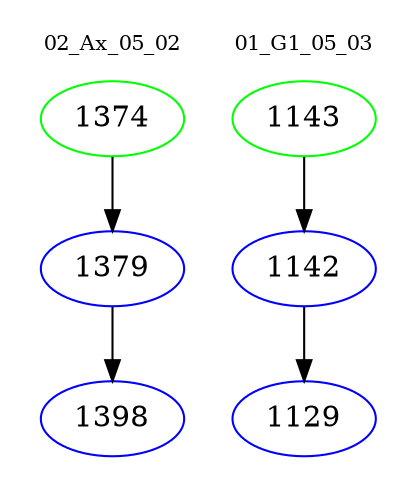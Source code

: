 digraph{
subgraph cluster_0 {
color = white
label = "02_Ax_05_02";
fontsize=10;
T0_1374 [label="1374", color="green"]
T0_1374 -> T0_1379 [color="black"]
T0_1379 [label="1379", color="blue"]
T0_1379 -> T0_1398 [color="black"]
T0_1398 [label="1398", color="blue"]
}
subgraph cluster_1 {
color = white
label = "01_G1_05_03";
fontsize=10;
T1_1143 [label="1143", color="green"]
T1_1143 -> T1_1142 [color="black"]
T1_1142 [label="1142", color="blue"]
T1_1142 -> T1_1129 [color="black"]
T1_1129 [label="1129", color="blue"]
}
}
